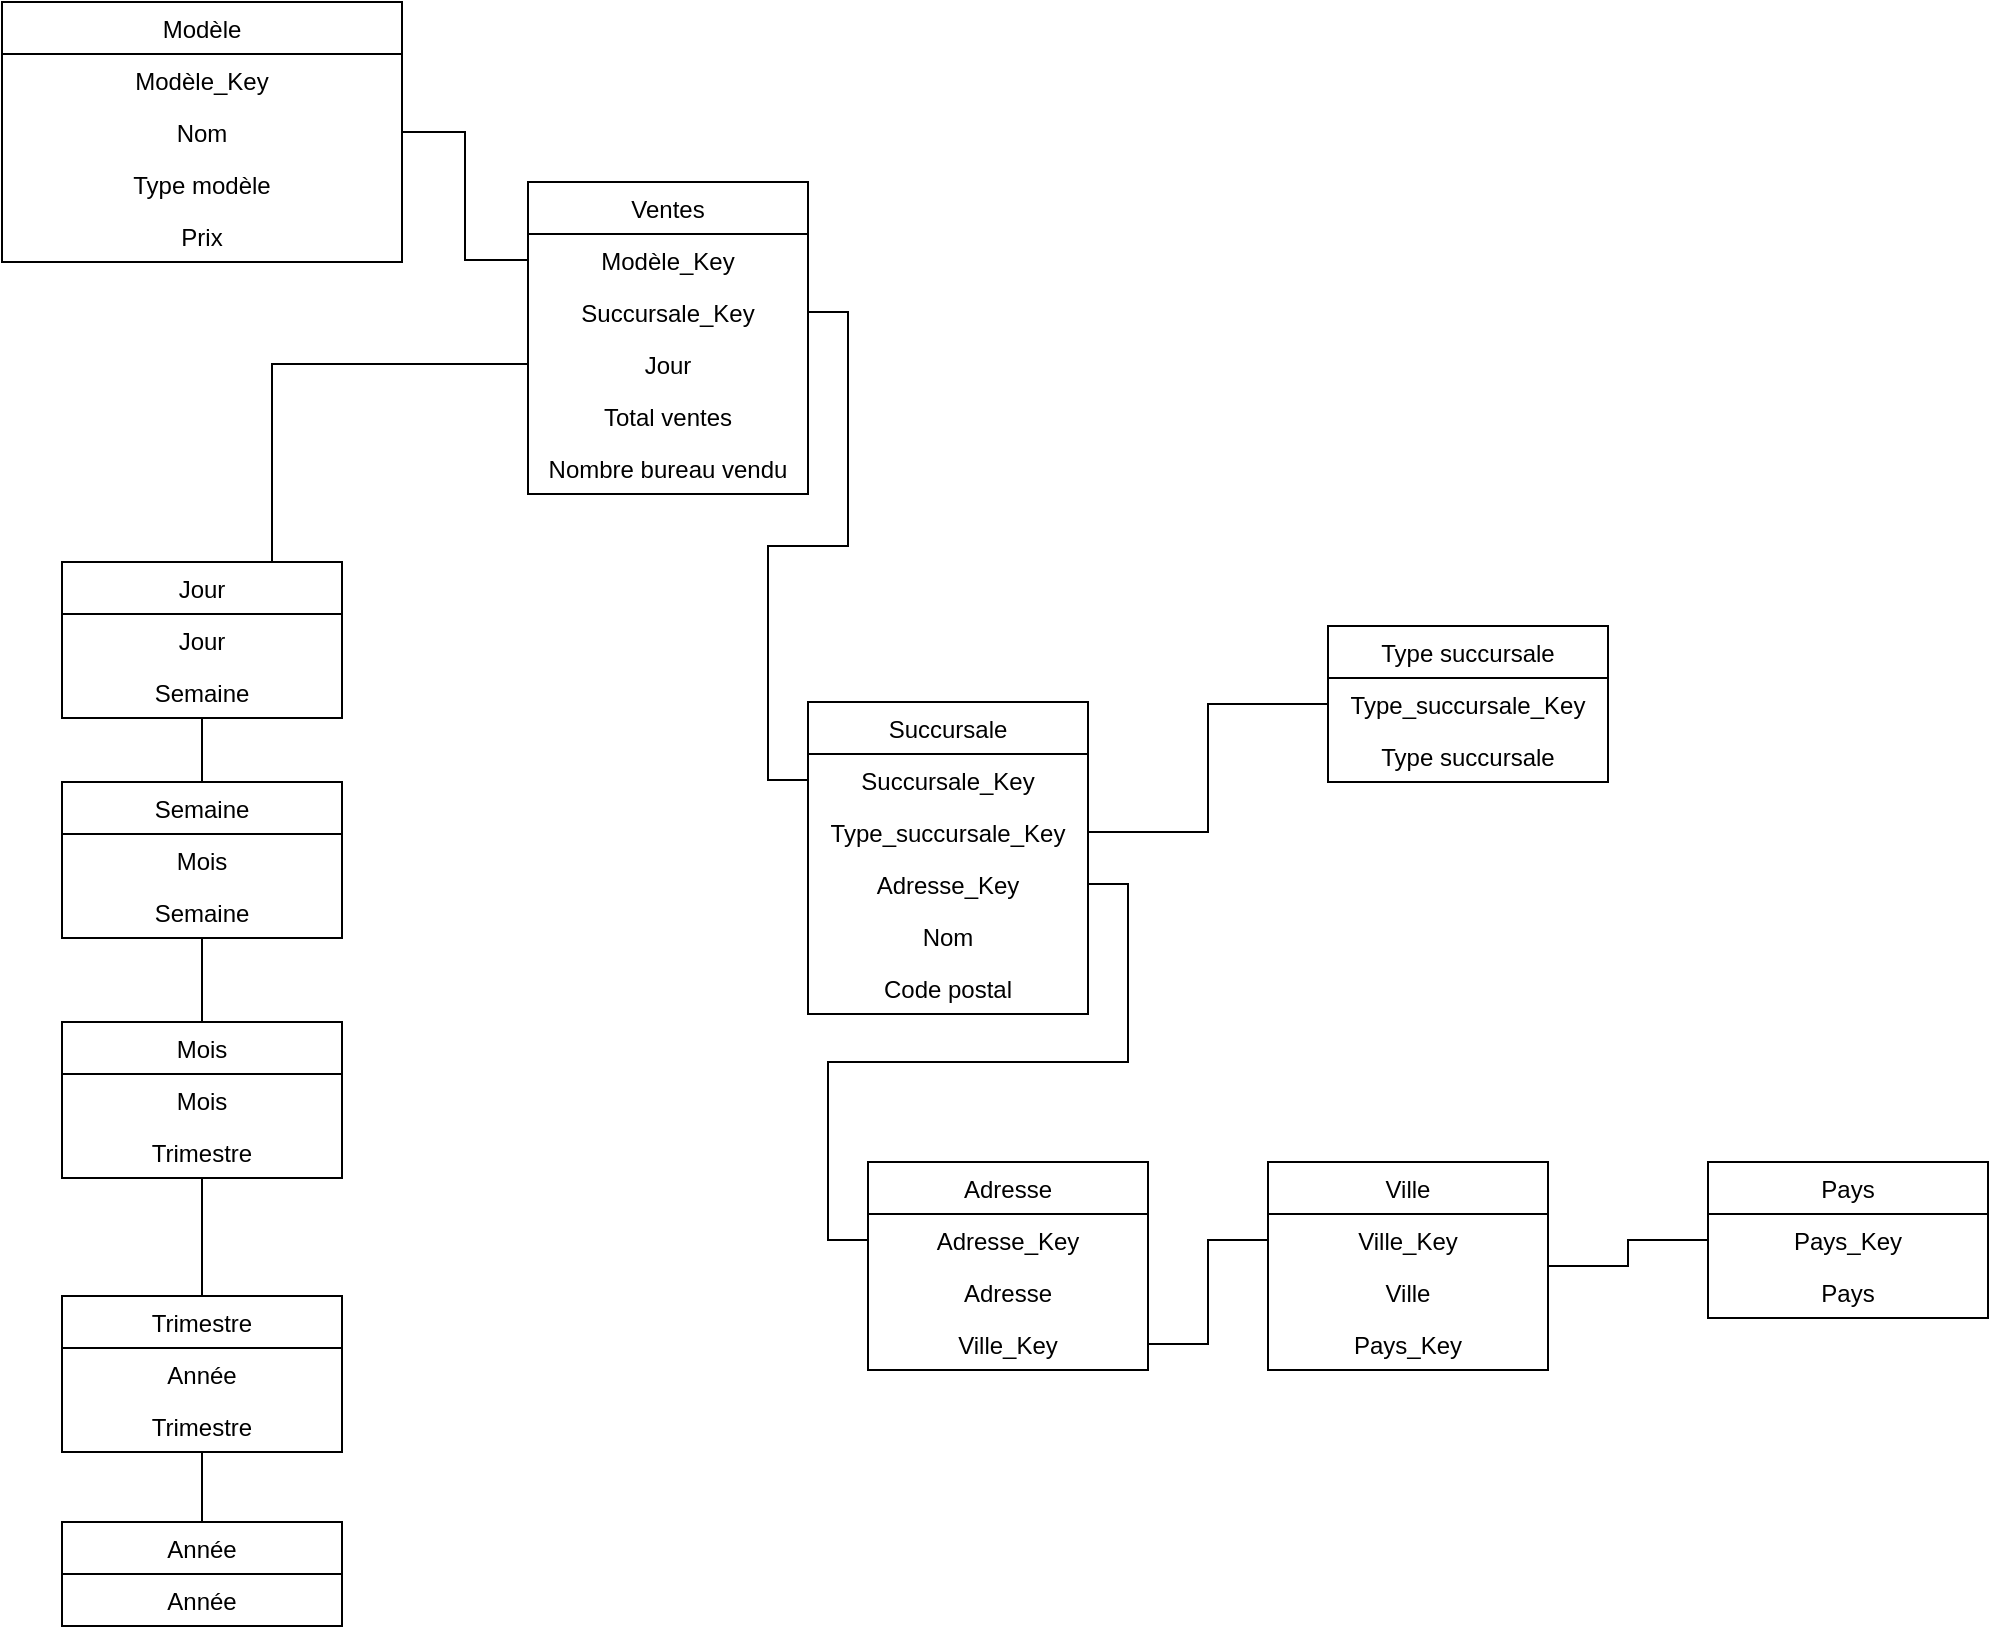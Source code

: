 <mxfile version="14.5.9" type="device"><diagram id="C5RBs43oDa-KdzZeNtuy" name="Page-1"><mxGraphModel dx="1422" dy="737" grid="1" gridSize="10" guides="1" tooltips="1" connect="1" arrows="1" fold="1" page="1" pageScale="1" pageWidth="827" pageHeight="1169" math="0" shadow="0"><root><mxCell id="WIyWlLk6GJQsqaUBKTNV-0"/><mxCell id="WIyWlLk6GJQsqaUBKTNV-1" parent="WIyWlLk6GJQsqaUBKTNV-0"/><mxCell id="yK12ncWKz5Bpj2Oziom0-70" value="" style="edgeStyle=orthogonalEdgeStyle;rounded=0;orthogonalLoop=1;jettySize=auto;html=1;endArrow=none;endFill=0;" parent="WIyWlLk6GJQsqaUBKTNV-1" source="yK12ncWKz5Bpj2Oziom0-71" target="yK12ncWKz5Bpj2Oziom0-75" edge="1"><mxGeometry relative="1" as="geometry"/></mxCell><mxCell id="yK12ncWKz5Bpj2Oziom0-90" value="" style="edgeStyle=orthogonalEdgeStyle;rounded=0;orthogonalLoop=1;jettySize=auto;html=1;endArrow=none;endFill=0;" parent="WIyWlLk6GJQsqaUBKTNV-1" source="yK12ncWKz5Bpj2Oziom0-71" target="yK12ncWKz5Bpj2Oziom0-87" edge="1"><mxGeometry relative="1" as="geometry"/></mxCell><mxCell id="yK12ncWKz5Bpj2Oziom0-71" value="Mois" style="swimlane;fontStyle=0;childLayout=stackLayout;horizontal=1;startSize=26;fillColor=none;horizontalStack=0;resizeParent=1;resizeParentMax=0;resizeLast=0;collapsible=1;marginBottom=0;align=center;" parent="WIyWlLk6GJQsqaUBKTNV-1" vertex="1"><mxGeometry x="657" y="610" width="140" height="78" as="geometry"><mxRectangle x="344" y="210" width="90" height="26" as="alternateBounds"/></mxGeometry></mxCell><mxCell id="yK12ncWKz5Bpj2Oziom0-72" value="Mois" style="text;strokeColor=none;fillColor=none;align=center;verticalAlign=top;spacingLeft=4;spacingRight=4;overflow=hidden;rotatable=0;points=[[0,0.5],[1,0.5]];portConstraint=eastwest;" parent="yK12ncWKz5Bpj2Oziom0-71" vertex="1"><mxGeometry y="26" width="140" height="26" as="geometry"/></mxCell><mxCell id="yK12ncWKz5Bpj2Oziom0-73" value="Trimestre" style="text;strokeColor=none;fillColor=none;align=center;verticalAlign=top;spacingLeft=4;spacingRight=4;overflow=hidden;rotatable=0;points=[[0,0.5],[1,0.5]];portConstraint=eastwest;" parent="yK12ncWKz5Bpj2Oziom0-71" vertex="1"><mxGeometry y="52" width="140" height="26" as="geometry"/></mxCell><mxCell id="yK12ncWKz5Bpj2Oziom0-74" value="" style="edgeStyle=orthogonalEdgeStyle;rounded=0;orthogonalLoop=1;jettySize=auto;html=1;endArrow=none;endFill=0;" parent="WIyWlLk6GJQsqaUBKTNV-1" source="yK12ncWKz5Bpj2Oziom0-75" target="yK12ncWKz5Bpj2Oziom0-78" edge="1"><mxGeometry relative="1" as="geometry"/></mxCell><mxCell id="yK12ncWKz5Bpj2Oziom0-75" value="Trimestre" style="swimlane;fontStyle=0;childLayout=stackLayout;horizontal=1;startSize=26;fillColor=none;horizontalStack=0;resizeParent=1;resizeParentMax=0;resizeLast=0;collapsible=1;marginBottom=0;align=center;" parent="WIyWlLk6GJQsqaUBKTNV-1" vertex="1"><mxGeometry x="657" y="747" width="140" height="78" as="geometry"><mxRectangle x="344" y="210" width="90" height="26" as="alternateBounds"/></mxGeometry></mxCell><mxCell id="yK12ncWKz5Bpj2Oziom0-76" value="Année" style="text;strokeColor=none;fillColor=none;align=center;verticalAlign=top;spacingLeft=4;spacingRight=4;overflow=hidden;rotatable=0;points=[[0,0.5],[1,0.5]];portConstraint=eastwest;" parent="yK12ncWKz5Bpj2Oziom0-75" vertex="1"><mxGeometry y="26" width="140" height="26" as="geometry"/></mxCell><mxCell id="yK12ncWKz5Bpj2Oziom0-77" value="Trimestre" style="text;strokeColor=none;fillColor=none;align=center;verticalAlign=top;spacingLeft=4;spacingRight=4;overflow=hidden;rotatable=0;points=[[0,0.5],[1,0.5]];portConstraint=eastwest;" parent="yK12ncWKz5Bpj2Oziom0-75" vertex="1"><mxGeometry y="52" width="140" height="26" as="geometry"/></mxCell><mxCell id="yK12ncWKz5Bpj2Oziom0-78" value="Année" style="swimlane;fontStyle=0;childLayout=stackLayout;horizontal=1;startSize=26;fillColor=none;horizontalStack=0;resizeParent=1;resizeParentMax=0;resizeLast=0;collapsible=1;marginBottom=0;align=center;" parent="WIyWlLk6GJQsqaUBKTNV-1" vertex="1"><mxGeometry x="657" y="860" width="140" height="52" as="geometry"><mxRectangle x="344" y="210" width="90" height="26" as="alternateBounds"/></mxGeometry></mxCell><mxCell id="yK12ncWKz5Bpj2Oziom0-79" value="Année" style="text;strokeColor=none;fillColor=none;align=center;verticalAlign=top;spacingLeft=4;spacingRight=4;overflow=hidden;rotatable=0;points=[[0,0.5],[1,0.5]];portConstraint=eastwest;" parent="yK12ncWKz5Bpj2Oziom0-78" vertex="1"><mxGeometry y="26" width="140" height="26" as="geometry"/></mxCell><mxCell id="yK12ncWKz5Bpj2Oziom0-82" value="Modèle" style="swimlane;fontStyle=0;childLayout=stackLayout;horizontal=1;startSize=26;fillColor=none;horizontalStack=0;resizeParent=1;resizeParentMax=0;resizeLast=0;collapsible=1;marginBottom=0;align=center;" parent="WIyWlLk6GJQsqaUBKTNV-1" vertex="1"><mxGeometry x="627" y="100" width="200" height="130" as="geometry"/></mxCell><mxCell id="yK12ncWKz5Bpj2Oziom0-83" value="Modèle_Key" style="text;strokeColor=none;fillColor=none;align=center;verticalAlign=top;spacingLeft=4;spacingRight=4;overflow=hidden;rotatable=0;points=[[0,0.5],[1,0.5]];portConstraint=eastwest;" parent="yK12ncWKz5Bpj2Oziom0-82" vertex="1"><mxGeometry y="26" width="200" height="26" as="geometry"/></mxCell><mxCell id="yK12ncWKz5Bpj2Oziom0-84" value="Nom" style="text;strokeColor=none;fillColor=none;align=center;verticalAlign=top;spacingLeft=4;spacingRight=4;overflow=hidden;rotatable=0;points=[[0,0.5],[1,0.5]];portConstraint=eastwest;" parent="yK12ncWKz5Bpj2Oziom0-82" vertex="1"><mxGeometry y="52" width="200" height="26" as="geometry"/></mxCell><mxCell id="yK12ncWKz5Bpj2Oziom0-85" value="Type modèle" style="text;strokeColor=none;fillColor=none;align=center;verticalAlign=top;spacingLeft=4;spacingRight=4;overflow=hidden;rotatable=0;points=[[0,0.5],[1,0.5]];portConstraint=eastwest;" parent="yK12ncWKz5Bpj2Oziom0-82" vertex="1"><mxGeometry y="78" width="200" height="26" as="geometry"/></mxCell><mxCell id="yK12ncWKz5Bpj2Oziom0-121" value="Prix" style="text;strokeColor=none;fillColor=none;align=center;verticalAlign=top;spacingLeft=4;spacingRight=4;overflow=hidden;rotatable=0;points=[[0,0.5],[1,0.5]];portConstraint=eastwest;" parent="yK12ncWKz5Bpj2Oziom0-82" vertex="1"><mxGeometry y="104" width="200" height="26" as="geometry"/></mxCell><mxCell id="yK12ncWKz5Bpj2Oziom0-94" value="" style="edgeStyle=orthogonalEdgeStyle;rounded=0;orthogonalLoop=1;jettySize=auto;html=1;endArrow=none;endFill=0;" parent="WIyWlLk6GJQsqaUBKTNV-1" source="yK12ncWKz5Bpj2Oziom0-87" target="yK12ncWKz5Bpj2Oziom0-91" edge="1"><mxGeometry relative="1" as="geometry"/></mxCell><mxCell id="yK12ncWKz5Bpj2Oziom0-87" value="Semaine" style="swimlane;fontStyle=0;childLayout=stackLayout;horizontal=1;startSize=26;fillColor=none;horizontalStack=0;resizeParent=1;resizeParentMax=0;resizeLast=0;collapsible=1;marginBottom=0;align=center;" parent="WIyWlLk6GJQsqaUBKTNV-1" vertex="1"><mxGeometry x="657" y="490" width="140" height="78" as="geometry"><mxRectangle x="344" y="210" width="90" height="26" as="alternateBounds"/></mxGeometry></mxCell><mxCell id="yK12ncWKz5Bpj2Oziom0-88" value="Mois" style="text;strokeColor=none;fillColor=none;align=center;verticalAlign=top;spacingLeft=4;spacingRight=4;overflow=hidden;rotatable=0;points=[[0,0.5],[1,0.5]];portConstraint=eastwest;" parent="yK12ncWKz5Bpj2Oziom0-87" vertex="1"><mxGeometry y="26" width="140" height="26" as="geometry"/></mxCell><mxCell id="yK12ncWKz5Bpj2Oziom0-89" value="Semaine" style="text;strokeColor=none;fillColor=none;align=center;verticalAlign=top;spacingLeft=4;spacingRight=4;overflow=hidden;rotatable=0;points=[[0,0.5],[1,0.5]];portConstraint=eastwest;" parent="yK12ncWKz5Bpj2Oziom0-87" vertex="1"><mxGeometry y="52" width="140" height="26" as="geometry"/></mxCell><mxCell id="yK12ncWKz5Bpj2Oziom0-128" style="edgeStyle=orthogonalEdgeStyle;rounded=0;orthogonalLoop=1;jettySize=auto;html=1;exitX=0.75;exitY=0;exitDx=0;exitDy=0;endArrow=none;endFill=0;entryX=0;entryY=0.5;entryDx=0;entryDy=0;" parent="WIyWlLk6GJQsqaUBKTNV-1" source="yK12ncWKz5Bpj2Oziom0-91" target="yK12ncWKz5Bpj2Oziom0-99" edge="1"><mxGeometry relative="1" as="geometry"/></mxCell><mxCell id="yK12ncWKz5Bpj2Oziom0-91" value="Jour" style="swimlane;fontStyle=0;childLayout=stackLayout;horizontal=1;startSize=26;fillColor=none;horizontalStack=0;resizeParent=1;resizeParentMax=0;resizeLast=0;collapsible=1;marginBottom=0;align=center;" parent="WIyWlLk6GJQsqaUBKTNV-1" vertex="1"><mxGeometry x="657" y="380" width="140" height="78" as="geometry"><mxRectangle x="344" y="210" width="90" height="26" as="alternateBounds"/></mxGeometry></mxCell><mxCell id="yK12ncWKz5Bpj2Oziom0-92" value="Jour" style="text;strokeColor=none;fillColor=none;align=center;verticalAlign=top;spacingLeft=4;spacingRight=4;overflow=hidden;rotatable=0;points=[[0,0.5],[1,0.5]];portConstraint=eastwest;" parent="yK12ncWKz5Bpj2Oziom0-91" vertex="1"><mxGeometry y="26" width="140" height="26" as="geometry"/></mxCell><mxCell id="yK12ncWKz5Bpj2Oziom0-93" value="Semaine" style="text;strokeColor=none;fillColor=none;align=center;verticalAlign=top;spacingLeft=4;spacingRight=4;overflow=hidden;rotatable=0;points=[[0,0.5],[1,0.5]];portConstraint=eastwest;" parent="yK12ncWKz5Bpj2Oziom0-91" vertex="1"><mxGeometry y="52" width="140" height="26" as="geometry"/></mxCell><mxCell id="yK12ncWKz5Bpj2Oziom0-98" value="Ventes" style="swimlane;fontStyle=0;childLayout=stackLayout;horizontal=1;startSize=26;fillColor=none;horizontalStack=0;resizeParent=1;resizeParentMax=0;resizeLast=0;collapsible=1;marginBottom=0;align=center;" parent="WIyWlLk6GJQsqaUBKTNV-1" vertex="1"><mxGeometry x="890" y="190" width="140" height="156" as="geometry"/></mxCell><mxCell id="yK12ncWKz5Bpj2Oziom0-100" value="Modèle_Key" style="text;strokeColor=none;fillColor=none;align=center;verticalAlign=top;spacingLeft=4;spacingRight=4;overflow=hidden;rotatable=0;points=[[0,0.5],[1,0.5]];portConstraint=eastwest;" parent="yK12ncWKz5Bpj2Oziom0-98" vertex="1"><mxGeometry y="26" width="140" height="26" as="geometry"/></mxCell><mxCell id="yK12ncWKz5Bpj2Oziom0-101" value="Succursale_Key" style="text;strokeColor=none;fillColor=none;align=center;verticalAlign=top;spacingLeft=4;spacingRight=4;overflow=hidden;rotatable=0;points=[[0,0.5],[1,0.5]];portConstraint=eastwest;" parent="yK12ncWKz5Bpj2Oziom0-98" vertex="1"><mxGeometry y="52" width="140" height="26" as="geometry"/></mxCell><mxCell id="yK12ncWKz5Bpj2Oziom0-99" value="Jour" style="text;strokeColor=none;fillColor=none;align=center;verticalAlign=top;spacingLeft=4;spacingRight=4;overflow=hidden;rotatable=0;points=[[0,0.5],[1,0.5]];portConstraint=eastwest;" parent="yK12ncWKz5Bpj2Oziom0-98" vertex="1"><mxGeometry y="78" width="140" height="26" as="geometry"/></mxCell><mxCell id="yK12ncWKz5Bpj2Oziom0-102" value="Total ventes" style="text;strokeColor=none;fillColor=none;align=center;verticalAlign=top;spacingLeft=4;spacingRight=4;overflow=hidden;rotatable=0;points=[[0,0.5],[1,0.5]];portConstraint=eastwest;" parent="yK12ncWKz5Bpj2Oziom0-98" vertex="1"><mxGeometry y="104" width="140" height="26" as="geometry"/></mxCell><mxCell id="yK12ncWKz5Bpj2Oziom0-103" value="Nombre bureau vendu" style="text;strokeColor=none;fillColor=none;align=center;verticalAlign=top;spacingLeft=4;spacingRight=4;overflow=hidden;rotatable=0;points=[[0,0.5],[1,0.5]];portConstraint=eastwest;" parent="yK12ncWKz5Bpj2Oziom0-98" vertex="1"><mxGeometry y="130" width="140" height="26" as="geometry"/></mxCell><mxCell id="hUl9622TCV1-9F6NVjwS-8" value="" style="edgeStyle=orthogonalEdgeStyle;rounded=0;orthogonalLoop=1;jettySize=auto;html=1;endArrow=none;endFill=0;exitX=1;exitY=0.5;exitDx=0;exitDy=0;entryX=0;entryY=0.5;entryDx=0;entryDy=0;" edge="1" parent="WIyWlLk6GJQsqaUBKTNV-1" source="yK12ncWKz5Bpj2Oziom0-107" target="hUl9622TCV1-9F6NVjwS-1"><mxGeometry relative="1" as="geometry"/></mxCell><mxCell id="yK12ncWKz5Bpj2Oziom0-104" value="Succursale" style="swimlane;fontStyle=0;childLayout=stackLayout;horizontal=1;startSize=26;fillColor=none;horizontalStack=0;resizeParent=1;resizeParentMax=0;resizeLast=0;collapsible=1;marginBottom=0;align=center;" parent="WIyWlLk6GJQsqaUBKTNV-1" vertex="1"><mxGeometry x="1030" y="450" width="140" height="156" as="geometry"/></mxCell><mxCell id="yK12ncWKz5Bpj2Oziom0-105" value="Succursale_Key" style="text;strokeColor=none;fillColor=none;align=center;verticalAlign=top;spacingLeft=4;spacingRight=4;overflow=hidden;rotatable=0;points=[[0,0.5],[1,0.5]];portConstraint=eastwest;" parent="yK12ncWKz5Bpj2Oziom0-104" vertex="1"><mxGeometry y="26" width="140" height="26" as="geometry"/></mxCell><mxCell id="yK12ncWKz5Bpj2Oziom0-107" value="Type_succursale_Key" style="text;strokeColor=none;fillColor=none;align=center;verticalAlign=top;spacingLeft=4;spacingRight=4;overflow=hidden;rotatable=0;points=[[0,0.5],[1,0.5]];portConstraint=eastwest;" parent="yK12ncWKz5Bpj2Oziom0-104" vertex="1"><mxGeometry y="52" width="140" height="26" as="geometry"/></mxCell><mxCell id="yK12ncWKz5Bpj2Oziom0-108" value="Adresse_Key" style="text;strokeColor=none;fillColor=none;align=center;verticalAlign=top;spacingLeft=4;spacingRight=4;overflow=hidden;rotatable=0;points=[[0,0.5],[1,0.5]];portConstraint=eastwest;" parent="yK12ncWKz5Bpj2Oziom0-104" vertex="1"><mxGeometry y="78" width="140" height="26" as="geometry"/></mxCell><mxCell id="yK12ncWKz5Bpj2Oziom0-106" value="Nom" style="text;strokeColor=none;fillColor=none;align=center;verticalAlign=top;spacingLeft=4;spacingRight=4;overflow=hidden;rotatable=0;points=[[0,0.5],[1,0.5]];portConstraint=eastwest;" parent="yK12ncWKz5Bpj2Oziom0-104" vertex="1"><mxGeometry y="104" width="140" height="26" as="geometry"/></mxCell><mxCell id="yK12ncWKz5Bpj2Oziom0-109" value="Code postal&#10;" style="text;strokeColor=none;fillColor=none;align=center;verticalAlign=top;spacingLeft=4;spacingRight=4;overflow=hidden;rotatable=0;points=[[0,0.5],[1,0.5]];portConstraint=eastwest;" parent="yK12ncWKz5Bpj2Oziom0-104" vertex="1"><mxGeometry y="130" width="140" height="26" as="geometry"/></mxCell><mxCell id="yK12ncWKz5Bpj2Oziom0-124" style="edgeStyle=orthogonalEdgeStyle;rounded=0;orthogonalLoop=1;jettySize=auto;html=1;exitX=0;exitY=0.5;exitDx=0;exitDy=0;endArrow=none;endFill=0;" parent="WIyWlLk6GJQsqaUBKTNV-1" source="yK12ncWKz5Bpj2Oziom0-100" target="yK12ncWKz5Bpj2Oziom0-82" edge="1"><mxGeometry relative="1" as="geometry"/></mxCell><mxCell id="yK12ncWKz5Bpj2Oziom0-127" style="edgeStyle=orthogonalEdgeStyle;rounded=0;orthogonalLoop=1;jettySize=auto;html=1;exitX=0;exitY=0.5;exitDx=0;exitDy=0;endArrow=none;endFill=0;entryX=1;entryY=0.5;entryDx=0;entryDy=0;" parent="WIyWlLk6GJQsqaUBKTNV-1" source="yK12ncWKz5Bpj2Oziom0-105" target="yK12ncWKz5Bpj2Oziom0-101" edge="1"><mxGeometry relative="1" as="geometry"/></mxCell><mxCell id="hUl9622TCV1-9F6NVjwS-0" value="Type succursale" style="swimlane;fontStyle=0;childLayout=stackLayout;horizontal=1;startSize=26;fillColor=none;horizontalStack=0;resizeParent=1;resizeParentMax=0;resizeLast=0;collapsible=1;marginBottom=0;align=center;" vertex="1" parent="WIyWlLk6GJQsqaUBKTNV-1"><mxGeometry x="1290" y="412" width="140" height="78" as="geometry"/></mxCell><mxCell id="hUl9622TCV1-9F6NVjwS-1" value="Type_succursale_Key" style="text;strokeColor=none;fillColor=none;align=center;verticalAlign=top;spacingLeft=4;spacingRight=4;overflow=hidden;rotatable=0;points=[[0,0.5],[1,0.5]];portConstraint=eastwest;" vertex="1" parent="hUl9622TCV1-9F6NVjwS-0"><mxGeometry y="26" width="140" height="26" as="geometry"/></mxCell><mxCell id="hUl9622TCV1-9F6NVjwS-2" value="Type succursale" style="text;strokeColor=none;fillColor=none;align=center;verticalAlign=top;spacingLeft=4;spacingRight=4;overflow=hidden;rotatable=0;points=[[0,0.5],[1,0.5]];portConstraint=eastwest;" vertex="1" parent="hUl9622TCV1-9F6NVjwS-0"><mxGeometry y="52" width="140" height="26" as="geometry"/></mxCell><mxCell id="hUl9622TCV1-9F6NVjwS-21" value="" style="edgeStyle=orthogonalEdgeStyle;rounded=0;orthogonalLoop=1;jettySize=auto;html=1;endArrow=none;endFill=0;" edge="1" parent="WIyWlLk6GJQsqaUBKTNV-1" source="hUl9622TCV1-9F6NVjwS-9" target="hUl9622TCV1-9F6NVjwS-18"><mxGeometry relative="1" as="geometry"/></mxCell><mxCell id="hUl9622TCV1-9F6NVjwS-9" value="Ville" style="swimlane;fontStyle=0;childLayout=stackLayout;horizontal=1;startSize=26;fillColor=none;horizontalStack=0;resizeParent=1;resizeParentMax=0;resizeLast=0;collapsible=1;marginBottom=0;align=center;" vertex="1" parent="WIyWlLk6GJQsqaUBKTNV-1"><mxGeometry x="1260" y="680" width="140" height="104" as="geometry"/></mxCell><mxCell id="hUl9622TCV1-9F6NVjwS-22" value="Ville_Key" style="text;strokeColor=none;fillColor=none;align=center;verticalAlign=top;spacingLeft=4;spacingRight=4;overflow=hidden;rotatable=0;points=[[0,0.5],[1,0.5]];portConstraint=eastwest;" vertex="1" parent="hUl9622TCV1-9F6NVjwS-9"><mxGeometry y="26" width="140" height="26" as="geometry"/></mxCell><mxCell id="hUl9622TCV1-9F6NVjwS-10" value="Ville" style="text;strokeColor=none;fillColor=none;align=center;verticalAlign=top;spacingLeft=4;spacingRight=4;overflow=hidden;rotatable=0;points=[[0,0.5],[1,0.5]];portConstraint=eastwest;" vertex="1" parent="hUl9622TCV1-9F6NVjwS-9"><mxGeometry y="52" width="140" height="26" as="geometry"/></mxCell><mxCell id="hUl9622TCV1-9F6NVjwS-16" value="Pays_Key" style="text;strokeColor=none;fillColor=none;align=center;verticalAlign=top;spacingLeft=4;spacingRight=4;overflow=hidden;rotatable=0;points=[[0,0.5],[1,0.5]];portConstraint=eastwest;" vertex="1" parent="hUl9622TCV1-9F6NVjwS-9"><mxGeometry y="78" width="140" height="26" as="geometry"/></mxCell><mxCell id="hUl9622TCV1-9F6NVjwS-18" value="Pays" style="swimlane;fontStyle=0;childLayout=stackLayout;horizontal=1;startSize=26;fillColor=none;horizontalStack=0;resizeParent=1;resizeParentMax=0;resizeLast=0;collapsible=1;marginBottom=0;align=center;" vertex="1" parent="WIyWlLk6GJQsqaUBKTNV-1"><mxGeometry x="1480" y="680" width="140" height="78" as="geometry"/></mxCell><mxCell id="hUl9622TCV1-9F6NVjwS-20" value="Pays_Key" style="text;strokeColor=none;fillColor=none;align=center;verticalAlign=top;spacingLeft=4;spacingRight=4;overflow=hidden;rotatable=0;points=[[0,0.5],[1,0.5]];portConstraint=eastwest;" vertex="1" parent="hUl9622TCV1-9F6NVjwS-18"><mxGeometry y="26" width="140" height="26" as="geometry"/></mxCell><mxCell id="hUl9622TCV1-9F6NVjwS-23" value="Pays" style="text;strokeColor=none;fillColor=none;align=center;verticalAlign=top;spacingLeft=4;spacingRight=4;overflow=hidden;rotatable=0;points=[[0,0.5],[1,0.5]];portConstraint=eastwest;" vertex="1" parent="hUl9622TCV1-9F6NVjwS-18"><mxGeometry y="52" width="140" height="26" as="geometry"/></mxCell><mxCell id="hUl9622TCV1-9F6NVjwS-38" value="Adresse" style="swimlane;fontStyle=0;childLayout=stackLayout;horizontal=1;startSize=26;fillColor=none;horizontalStack=0;resizeParent=1;resizeParentMax=0;resizeLast=0;collapsible=1;marginBottom=0;align=center;" vertex="1" parent="WIyWlLk6GJQsqaUBKTNV-1"><mxGeometry x="1060" y="680" width="140" height="104" as="geometry"/></mxCell><mxCell id="hUl9622TCV1-9F6NVjwS-39" value="Adresse_Key" style="text;strokeColor=none;fillColor=none;align=center;verticalAlign=top;spacingLeft=4;spacingRight=4;overflow=hidden;rotatable=0;points=[[0,0.5],[1,0.5]];portConstraint=eastwest;" vertex="1" parent="hUl9622TCV1-9F6NVjwS-38"><mxGeometry y="26" width="140" height="26" as="geometry"/></mxCell><mxCell id="hUl9622TCV1-9F6NVjwS-46" value="Adresse" style="text;strokeColor=none;fillColor=none;align=center;verticalAlign=top;spacingLeft=4;spacingRight=4;overflow=hidden;rotatable=0;points=[[0,0.5],[1,0.5]];portConstraint=eastwest;" vertex="1" parent="hUl9622TCV1-9F6NVjwS-38"><mxGeometry y="52" width="140" height="26" as="geometry"/></mxCell><mxCell id="hUl9622TCV1-9F6NVjwS-40" value="Ville_Key" style="text;strokeColor=none;fillColor=none;align=center;verticalAlign=top;spacingLeft=4;spacingRight=4;overflow=hidden;rotatable=0;points=[[0,0.5],[1,0.5]];portConstraint=eastwest;" vertex="1" parent="hUl9622TCV1-9F6NVjwS-38"><mxGeometry y="78" width="140" height="26" as="geometry"/></mxCell><mxCell id="hUl9622TCV1-9F6NVjwS-48" style="edgeStyle=orthogonalEdgeStyle;rounded=0;orthogonalLoop=1;jettySize=auto;html=1;exitX=1;exitY=0.5;exitDx=0;exitDy=0;entryX=0;entryY=0.5;entryDx=0;entryDy=0;endArrow=none;endFill=0;" edge="1" parent="WIyWlLk6GJQsqaUBKTNV-1" source="hUl9622TCV1-9F6NVjwS-40" target="hUl9622TCV1-9F6NVjwS-22"><mxGeometry relative="1" as="geometry"/></mxCell><mxCell id="hUl9622TCV1-9F6NVjwS-49" style="edgeStyle=orthogonalEdgeStyle;rounded=0;orthogonalLoop=1;jettySize=auto;html=1;exitX=0;exitY=0.5;exitDx=0;exitDy=0;entryX=1;entryY=0.5;entryDx=0;entryDy=0;endArrow=none;endFill=0;" edge="1" parent="WIyWlLk6GJQsqaUBKTNV-1" source="hUl9622TCV1-9F6NVjwS-39" target="yK12ncWKz5Bpj2Oziom0-108"><mxGeometry relative="1" as="geometry"/></mxCell></root></mxGraphModel></diagram></mxfile>